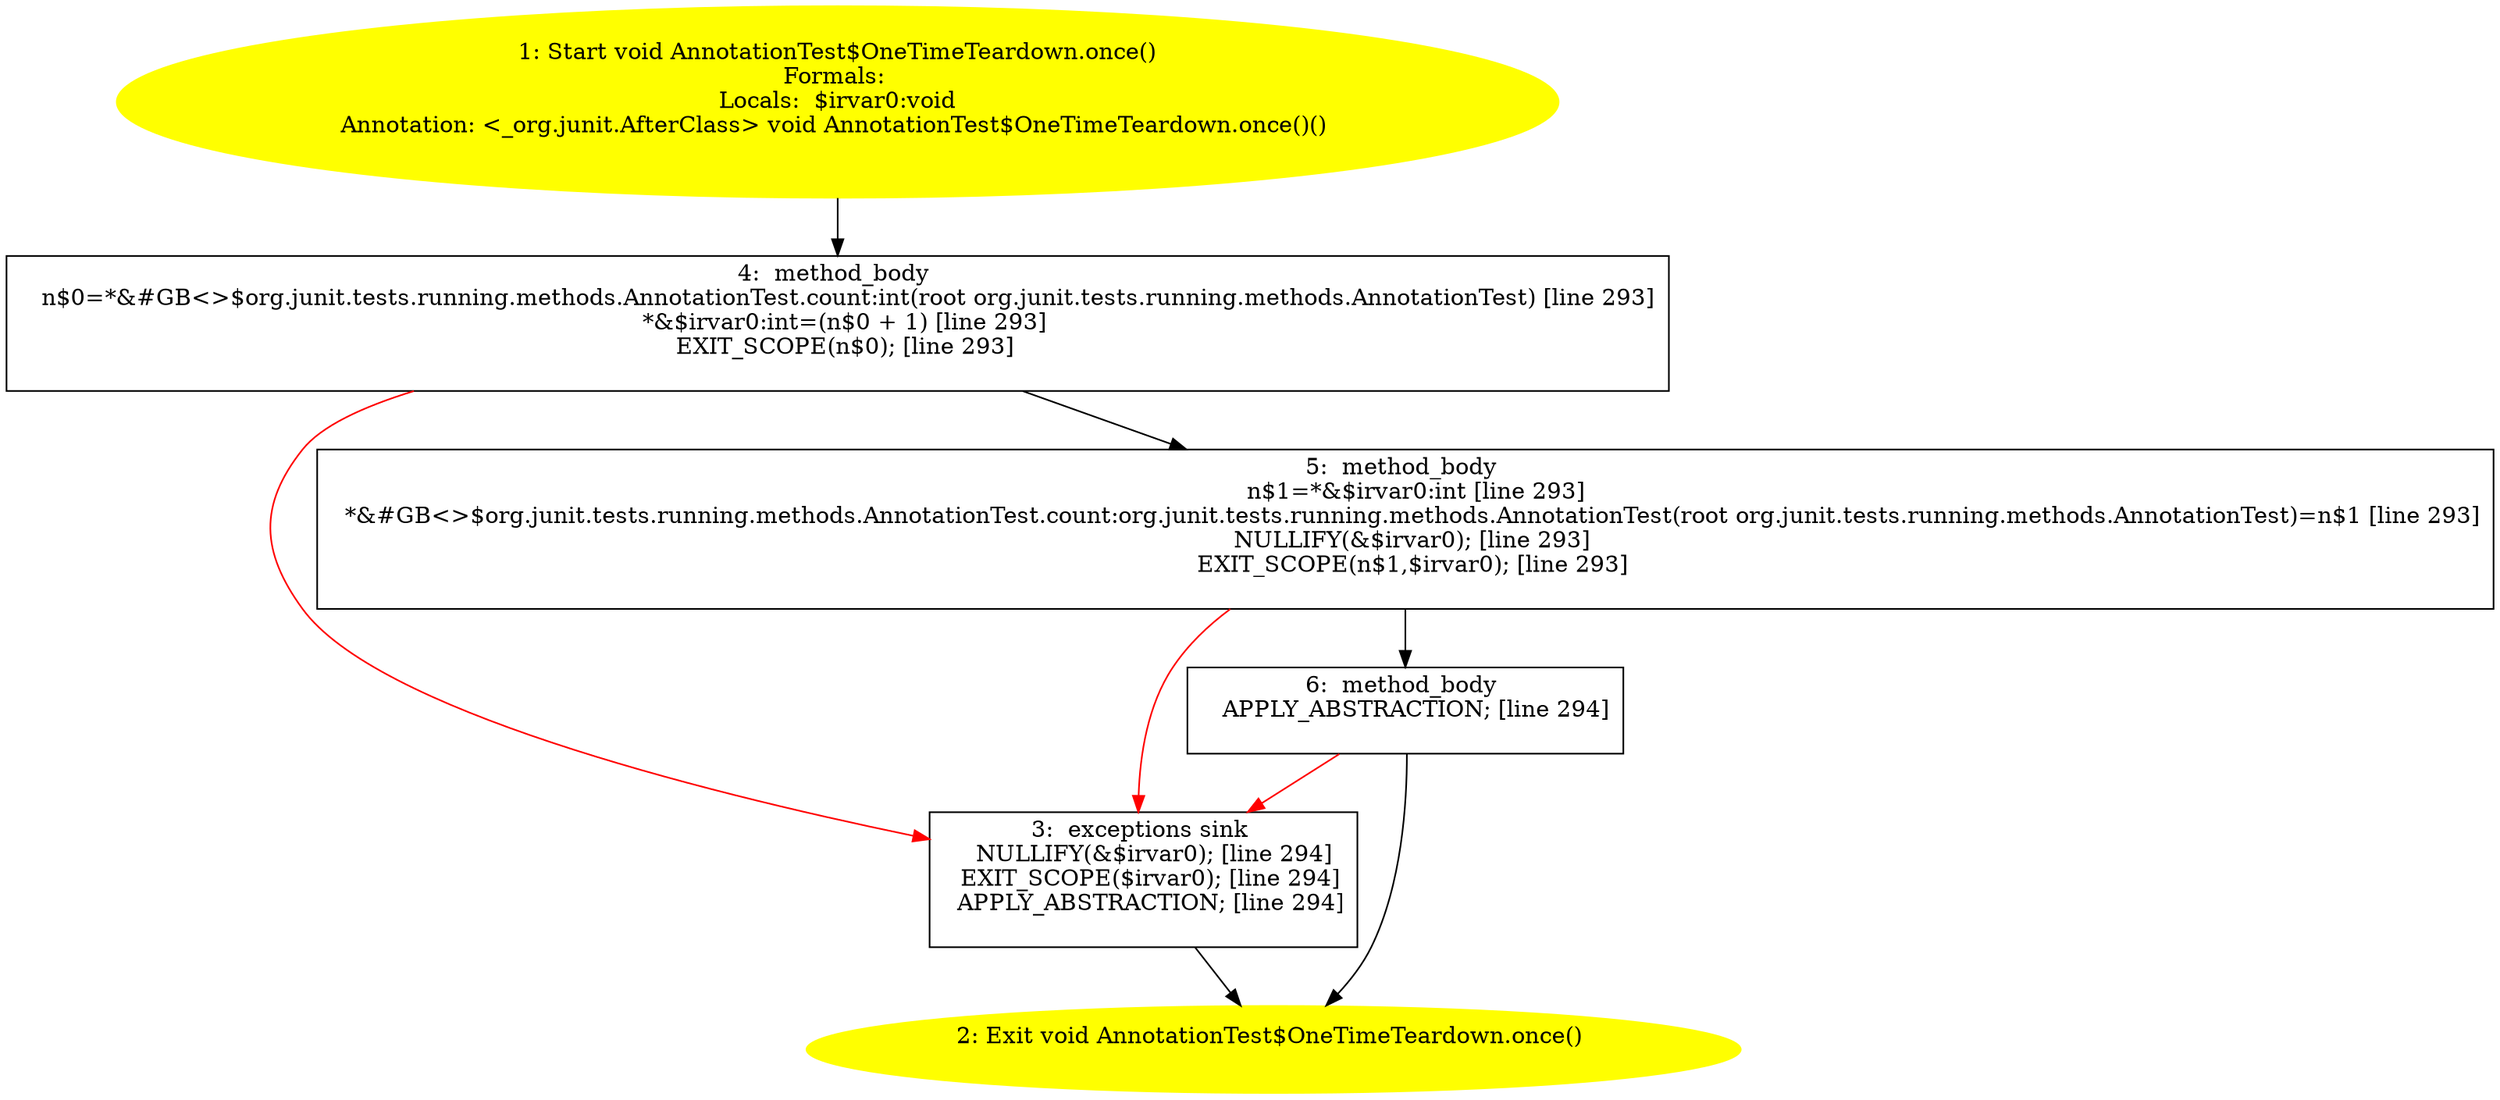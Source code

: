 /* @generated */
digraph cfg {
"org.junit.tests.running.methods.AnnotationTest$OneTimeTeardown.once():void.d83e917fe247fba72c2702ca5e58e05a_1" [label="1: Start void AnnotationTest$OneTimeTeardown.once()\nFormals: \nLocals:  $irvar0:void\nAnnotation: <_org.junit.AfterClass> void AnnotationTest$OneTimeTeardown.once()() \n  " color=yellow style=filled]
	

	 "org.junit.tests.running.methods.AnnotationTest$OneTimeTeardown.once():void.d83e917fe247fba72c2702ca5e58e05a_1" -> "org.junit.tests.running.methods.AnnotationTest$OneTimeTeardown.once():void.d83e917fe247fba72c2702ca5e58e05a_4" ;
"org.junit.tests.running.methods.AnnotationTest$OneTimeTeardown.once():void.d83e917fe247fba72c2702ca5e58e05a_2" [label="2: Exit void AnnotationTest$OneTimeTeardown.once() \n  " color=yellow style=filled]
	

"org.junit.tests.running.methods.AnnotationTest$OneTimeTeardown.once():void.d83e917fe247fba72c2702ca5e58e05a_3" [label="3:  exceptions sink \n   NULLIFY(&$irvar0); [line 294]\n  EXIT_SCOPE($irvar0); [line 294]\n  APPLY_ABSTRACTION; [line 294]\n " shape="box"]
	

	 "org.junit.tests.running.methods.AnnotationTest$OneTimeTeardown.once():void.d83e917fe247fba72c2702ca5e58e05a_3" -> "org.junit.tests.running.methods.AnnotationTest$OneTimeTeardown.once():void.d83e917fe247fba72c2702ca5e58e05a_2" ;
"org.junit.tests.running.methods.AnnotationTest$OneTimeTeardown.once():void.d83e917fe247fba72c2702ca5e58e05a_4" [label="4:  method_body \n   n$0=*&#GB<>$org.junit.tests.running.methods.AnnotationTest.count:int(root org.junit.tests.running.methods.AnnotationTest) [line 293]\n  *&$irvar0:int=(n$0 + 1) [line 293]\n  EXIT_SCOPE(n$0); [line 293]\n " shape="box"]
	

	 "org.junit.tests.running.methods.AnnotationTest$OneTimeTeardown.once():void.d83e917fe247fba72c2702ca5e58e05a_4" -> "org.junit.tests.running.methods.AnnotationTest$OneTimeTeardown.once():void.d83e917fe247fba72c2702ca5e58e05a_5" ;
	 "org.junit.tests.running.methods.AnnotationTest$OneTimeTeardown.once():void.d83e917fe247fba72c2702ca5e58e05a_4" -> "org.junit.tests.running.methods.AnnotationTest$OneTimeTeardown.once():void.d83e917fe247fba72c2702ca5e58e05a_3" [color="red" ];
"org.junit.tests.running.methods.AnnotationTest$OneTimeTeardown.once():void.d83e917fe247fba72c2702ca5e58e05a_5" [label="5:  method_body \n   n$1=*&$irvar0:int [line 293]\n  *&#GB<>$org.junit.tests.running.methods.AnnotationTest.count:org.junit.tests.running.methods.AnnotationTest(root org.junit.tests.running.methods.AnnotationTest)=n$1 [line 293]\n  NULLIFY(&$irvar0); [line 293]\n  EXIT_SCOPE(n$1,$irvar0); [line 293]\n " shape="box"]
	

	 "org.junit.tests.running.methods.AnnotationTest$OneTimeTeardown.once():void.d83e917fe247fba72c2702ca5e58e05a_5" -> "org.junit.tests.running.methods.AnnotationTest$OneTimeTeardown.once():void.d83e917fe247fba72c2702ca5e58e05a_6" ;
	 "org.junit.tests.running.methods.AnnotationTest$OneTimeTeardown.once():void.d83e917fe247fba72c2702ca5e58e05a_5" -> "org.junit.tests.running.methods.AnnotationTest$OneTimeTeardown.once():void.d83e917fe247fba72c2702ca5e58e05a_3" [color="red" ];
"org.junit.tests.running.methods.AnnotationTest$OneTimeTeardown.once():void.d83e917fe247fba72c2702ca5e58e05a_6" [label="6:  method_body \n   APPLY_ABSTRACTION; [line 294]\n " shape="box"]
	

	 "org.junit.tests.running.methods.AnnotationTest$OneTimeTeardown.once():void.d83e917fe247fba72c2702ca5e58e05a_6" -> "org.junit.tests.running.methods.AnnotationTest$OneTimeTeardown.once():void.d83e917fe247fba72c2702ca5e58e05a_2" ;
	 "org.junit.tests.running.methods.AnnotationTest$OneTimeTeardown.once():void.d83e917fe247fba72c2702ca5e58e05a_6" -> "org.junit.tests.running.methods.AnnotationTest$OneTimeTeardown.once():void.d83e917fe247fba72c2702ca5e58e05a_3" [color="red" ];
}
